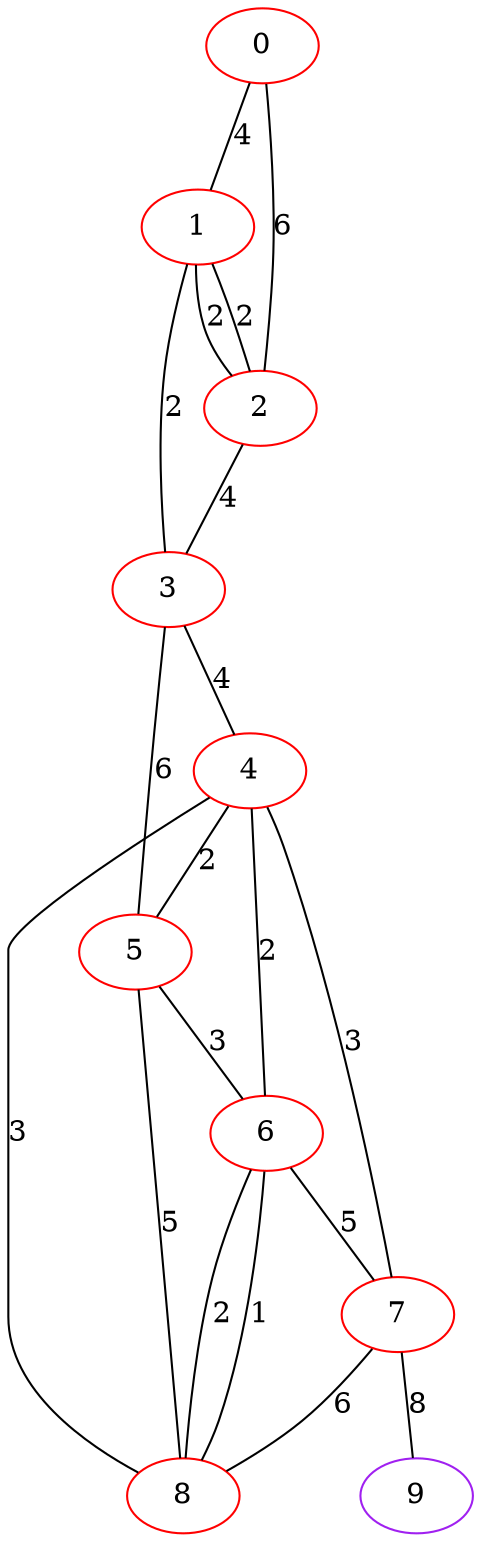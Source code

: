 graph "" {
0 [color=red, weight=1];
1 [color=red, weight=1];
2 [color=red, weight=1];
3 [color=red, weight=1];
4 [color=red, weight=1];
5 [color=red, weight=1];
6 [color=red, weight=1];
7 [color=red, weight=1];
8 [color=red, weight=1];
9 [color=purple, weight=4];
0 -- 1  [key=0, label=4];
0 -- 2  [key=0, label=6];
1 -- 2  [key=0, label=2];
1 -- 2  [key=1, label=2];
1 -- 3  [key=0, label=2];
2 -- 3  [key=0, label=4];
3 -- 4  [key=0, label=4];
3 -- 5  [key=0, label=6];
4 -- 8  [key=0, label=3];
4 -- 5  [key=0, label=2];
4 -- 6  [key=0, label=2];
4 -- 7  [key=0, label=3];
5 -- 8  [key=0, label=5];
5 -- 6  [key=0, label=3];
6 -- 8  [key=0, label=2];
6 -- 8  [key=1, label=1];
6 -- 7  [key=0, label=5];
7 -- 8  [key=0, label=6];
7 -- 9  [key=0, label=8];
}
